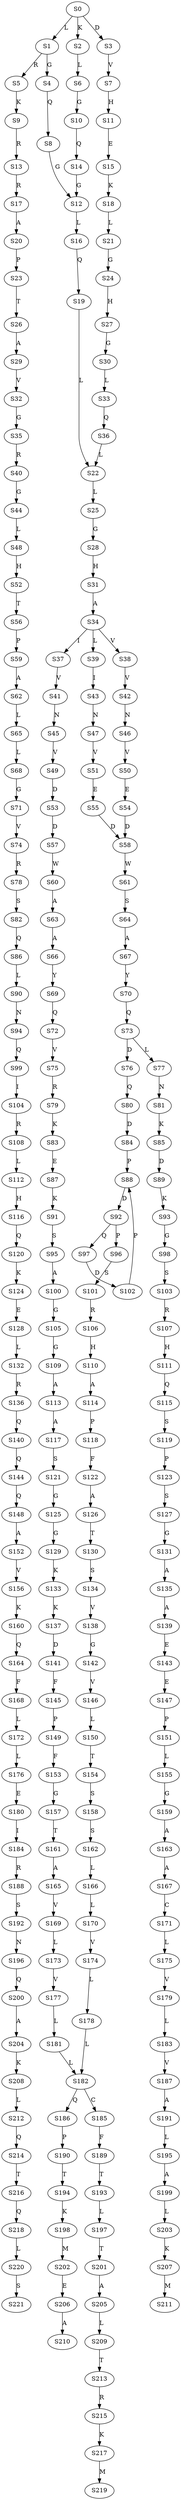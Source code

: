 strict digraph  {
	S0 -> S1 [ label = L ];
	S0 -> S2 [ label = K ];
	S0 -> S3 [ label = D ];
	S1 -> S4 [ label = G ];
	S1 -> S5 [ label = R ];
	S2 -> S6 [ label = L ];
	S3 -> S7 [ label = V ];
	S4 -> S8 [ label = Q ];
	S5 -> S9 [ label = K ];
	S6 -> S10 [ label = G ];
	S7 -> S11 [ label = H ];
	S8 -> S12 [ label = G ];
	S9 -> S13 [ label = R ];
	S10 -> S14 [ label = Q ];
	S11 -> S15 [ label = E ];
	S12 -> S16 [ label = L ];
	S13 -> S17 [ label = R ];
	S14 -> S12 [ label = G ];
	S15 -> S18 [ label = K ];
	S16 -> S19 [ label = Q ];
	S17 -> S20 [ label = A ];
	S18 -> S21 [ label = L ];
	S19 -> S22 [ label = L ];
	S20 -> S23 [ label = P ];
	S21 -> S24 [ label = G ];
	S22 -> S25 [ label = L ];
	S23 -> S26 [ label = T ];
	S24 -> S27 [ label = H ];
	S25 -> S28 [ label = G ];
	S26 -> S29 [ label = A ];
	S27 -> S30 [ label = G ];
	S28 -> S31 [ label = H ];
	S29 -> S32 [ label = V ];
	S30 -> S33 [ label = L ];
	S31 -> S34 [ label = A ];
	S32 -> S35 [ label = G ];
	S33 -> S36 [ label = Q ];
	S34 -> S37 [ label = I ];
	S34 -> S38 [ label = V ];
	S34 -> S39 [ label = L ];
	S35 -> S40 [ label = R ];
	S36 -> S22 [ label = L ];
	S37 -> S41 [ label = V ];
	S38 -> S42 [ label = V ];
	S39 -> S43 [ label = I ];
	S40 -> S44 [ label = G ];
	S41 -> S45 [ label = N ];
	S42 -> S46 [ label = N ];
	S43 -> S47 [ label = N ];
	S44 -> S48 [ label = L ];
	S45 -> S49 [ label = V ];
	S46 -> S50 [ label = V ];
	S47 -> S51 [ label = V ];
	S48 -> S52 [ label = H ];
	S49 -> S53 [ label = D ];
	S50 -> S54 [ label = E ];
	S51 -> S55 [ label = E ];
	S52 -> S56 [ label = T ];
	S53 -> S57 [ label = D ];
	S54 -> S58 [ label = D ];
	S55 -> S58 [ label = D ];
	S56 -> S59 [ label = P ];
	S57 -> S60 [ label = W ];
	S58 -> S61 [ label = W ];
	S59 -> S62 [ label = A ];
	S60 -> S63 [ label = A ];
	S61 -> S64 [ label = S ];
	S62 -> S65 [ label = L ];
	S63 -> S66 [ label = A ];
	S64 -> S67 [ label = A ];
	S65 -> S68 [ label = L ];
	S66 -> S69 [ label = Y ];
	S67 -> S70 [ label = Y ];
	S68 -> S71 [ label = G ];
	S69 -> S72 [ label = Q ];
	S70 -> S73 [ label = Q ];
	S71 -> S74 [ label = V ];
	S72 -> S75 [ label = V ];
	S73 -> S76 [ label = D ];
	S73 -> S77 [ label = L ];
	S74 -> S78 [ label = R ];
	S75 -> S79 [ label = R ];
	S76 -> S80 [ label = Q ];
	S77 -> S81 [ label = N ];
	S78 -> S82 [ label = S ];
	S79 -> S83 [ label = K ];
	S80 -> S84 [ label = D ];
	S81 -> S85 [ label = K ];
	S82 -> S86 [ label = Q ];
	S83 -> S87 [ label = E ];
	S84 -> S88 [ label = P ];
	S85 -> S89 [ label = D ];
	S86 -> S90 [ label = L ];
	S87 -> S91 [ label = K ];
	S88 -> S92 [ label = D ];
	S89 -> S93 [ label = K ];
	S90 -> S94 [ label = N ];
	S91 -> S95 [ label = S ];
	S92 -> S96 [ label = P ];
	S92 -> S97 [ label = Q ];
	S93 -> S98 [ label = G ];
	S94 -> S99 [ label = Q ];
	S95 -> S100 [ label = A ];
	S96 -> S101 [ label = S ];
	S97 -> S102 [ label = D ];
	S98 -> S103 [ label = S ];
	S99 -> S104 [ label = I ];
	S100 -> S105 [ label = G ];
	S101 -> S106 [ label = R ];
	S102 -> S88 [ label = P ];
	S103 -> S107 [ label = R ];
	S104 -> S108 [ label = R ];
	S105 -> S109 [ label = G ];
	S106 -> S110 [ label = H ];
	S107 -> S111 [ label = H ];
	S108 -> S112 [ label = L ];
	S109 -> S113 [ label = A ];
	S110 -> S114 [ label = A ];
	S111 -> S115 [ label = Q ];
	S112 -> S116 [ label = H ];
	S113 -> S117 [ label = A ];
	S114 -> S118 [ label = P ];
	S115 -> S119 [ label = S ];
	S116 -> S120 [ label = Q ];
	S117 -> S121 [ label = S ];
	S118 -> S122 [ label = F ];
	S119 -> S123 [ label = P ];
	S120 -> S124 [ label = K ];
	S121 -> S125 [ label = G ];
	S122 -> S126 [ label = A ];
	S123 -> S127 [ label = S ];
	S124 -> S128 [ label = E ];
	S125 -> S129 [ label = G ];
	S126 -> S130 [ label = T ];
	S127 -> S131 [ label = G ];
	S128 -> S132 [ label = L ];
	S129 -> S133 [ label = K ];
	S130 -> S134 [ label = S ];
	S131 -> S135 [ label = A ];
	S132 -> S136 [ label = R ];
	S133 -> S137 [ label = K ];
	S134 -> S138 [ label = V ];
	S135 -> S139 [ label = A ];
	S136 -> S140 [ label = Q ];
	S137 -> S141 [ label = D ];
	S138 -> S142 [ label = G ];
	S139 -> S143 [ label = E ];
	S140 -> S144 [ label = Q ];
	S141 -> S145 [ label = F ];
	S142 -> S146 [ label = V ];
	S143 -> S147 [ label = E ];
	S144 -> S148 [ label = Q ];
	S145 -> S149 [ label = P ];
	S146 -> S150 [ label = L ];
	S147 -> S151 [ label = P ];
	S148 -> S152 [ label = A ];
	S149 -> S153 [ label = F ];
	S150 -> S154 [ label = T ];
	S151 -> S155 [ label = L ];
	S152 -> S156 [ label = V ];
	S153 -> S157 [ label = G ];
	S154 -> S158 [ label = S ];
	S155 -> S159 [ label = G ];
	S156 -> S160 [ label = K ];
	S157 -> S161 [ label = T ];
	S158 -> S162 [ label = S ];
	S159 -> S163 [ label = A ];
	S160 -> S164 [ label = Q ];
	S161 -> S165 [ label = A ];
	S162 -> S166 [ label = L ];
	S163 -> S167 [ label = A ];
	S164 -> S168 [ label = F ];
	S165 -> S169 [ label = V ];
	S166 -> S170 [ label = L ];
	S167 -> S171 [ label = C ];
	S168 -> S172 [ label = L ];
	S169 -> S173 [ label = L ];
	S170 -> S174 [ label = V ];
	S171 -> S175 [ label = L ];
	S172 -> S176 [ label = L ];
	S173 -> S177 [ label = V ];
	S174 -> S178 [ label = L ];
	S175 -> S179 [ label = V ];
	S176 -> S180 [ label = E ];
	S177 -> S181 [ label = L ];
	S178 -> S182 [ label = L ];
	S179 -> S183 [ label = L ];
	S180 -> S184 [ label = I ];
	S181 -> S182 [ label = L ];
	S182 -> S185 [ label = C ];
	S182 -> S186 [ label = Q ];
	S183 -> S187 [ label = V ];
	S184 -> S188 [ label = R ];
	S185 -> S189 [ label = F ];
	S186 -> S190 [ label = P ];
	S187 -> S191 [ label = A ];
	S188 -> S192 [ label = S ];
	S189 -> S193 [ label = T ];
	S190 -> S194 [ label = T ];
	S191 -> S195 [ label = L ];
	S192 -> S196 [ label = N ];
	S193 -> S197 [ label = L ];
	S194 -> S198 [ label = K ];
	S195 -> S199 [ label = A ];
	S196 -> S200 [ label = Q ];
	S197 -> S201 [ label = T ];
	S198 -> S202 [ label = M ];
	S199 -> S203 [ label = L ];
	S200 -> S204 [ label = A ];
	S201 -> S205 [ label = A ];
	S202 -> S206 [ label = E ];
	S203 -> S207 [ label = K ];
	S204 -> S208 [ label = K ];
	S205 -> S209 [ label = L ];
	S206 -> S210 [ label = A ];
	S207 -> S211 [ label = M ];
	S208 -> S212 [ label = L ];
	S209 -> S213 [ label = T ];
	S212 -> S214 [ label = Q ];
	S213 -> S215 [ label = R ];
	S214 -> S216 [ label = T ];
	S215 -> S217 [ label = K ];
	S216 -> S218 [ label = Q ];
	S217 -> S219 [ label = M ];
	S218 -> S220 [ label = L ];
	S220 -> S221 [ label = S ];
}
